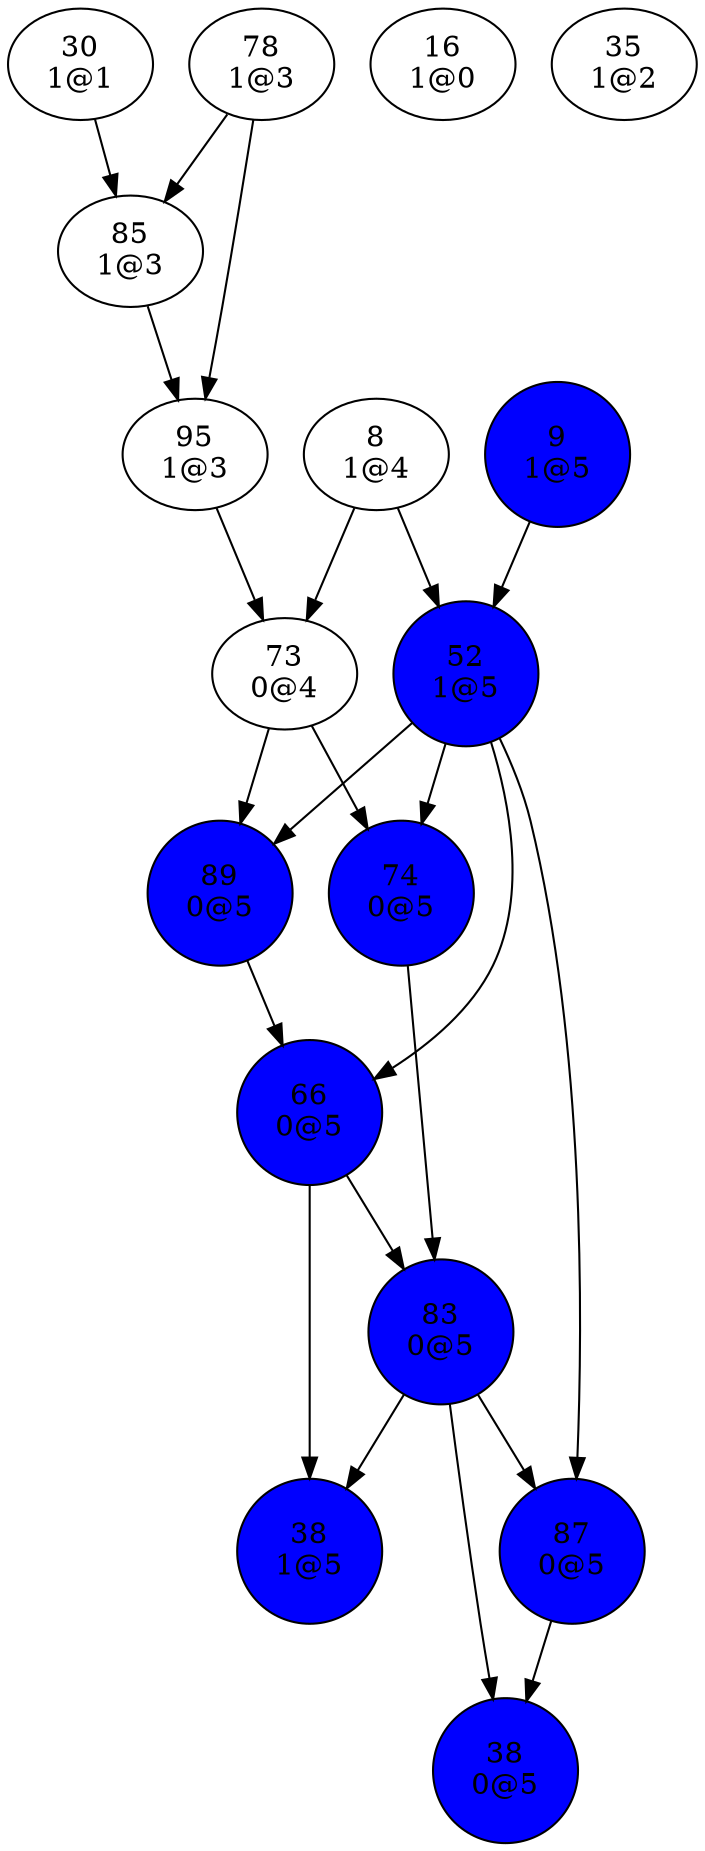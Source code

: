 digraph {
"8
1@4"->"52
1@5";
"8
1@4"->"73
0@4";
"9
1@5"->"52
1@5";
"16
1@0";
"30
1@1"->"85
1@3";
"35
1@2";
"38
0@5";
"38
1@5";
"52
1@5"->"66
0@5";
"52
1@5"->"74
0@5";
"52
1@5"->"87
0@5";
"52
1@5"->"89
0@5";
"66
0@5"->"38
1@5";
"66
0@5"->"83
0@5";
"73
0@4"->"74
0@5";
"73
0@4"->"89
0@5";
"74
0@5"->"83
0@5";
"78
1@3"->"85
1@3";
"78
1@3"->"95
1@3";
"83
0@5"->"38
0@5";
"83
0@5"->"38
1@5";
"83
0@5"->"87
0@5";
"85
1@3"->"95
1@3";
"87
0@5"->"38
0@5";
"89
0@5"->"66
0@5";
"95
1@3"->"73
0@4";
"9
1@5"[shape=circle, style=filled, fillcolor=blue];
"38
0@5"[shape=circle, style=filled, fillcolor=blue];
"38
1@5"[shape=circle, style=filled, fillcolor=blue];
"52
1@5"[shape=circle, style=filled, fillcolor=blue];
"66
0@5"[shape=circle, style=filled, fillcolor=blue];
"74
0@5"[shape=circle, style=filled, fillcolor=blue];
"83
0@5"[shape=circle, style=filled, fillcolor=blue];
"87
0@5"[shape=circle, style=filled, fillcolor=blue];
"89
0@5"[shape=circle, style=filled, fillcolor=blue];
}